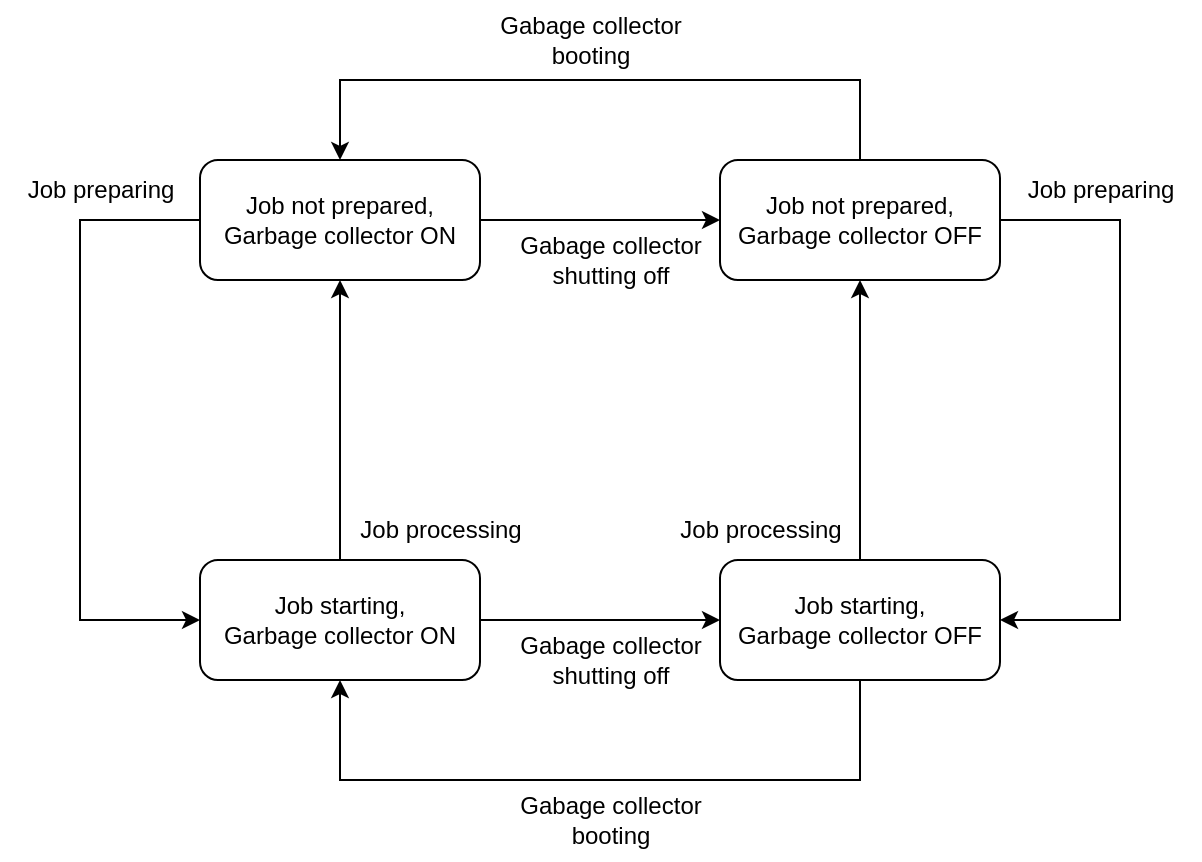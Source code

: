 <mxfile version="20.3.0" type="device"><diagram id="4E6XOyxuxo8X5y9IPj7y" name="Pagina-4"><mxGraphModel dx="1278" dy="641" grid="1" gridSize="10" guides="1" tooltips="1" connect="1" arrows="1" fold="1" page="1" pageScale="1" pageWidth="827" pageHeight="1169" math="0" shadow="0"><root><mxCell id="0"/><mxCell id="1" parent="0"/><mxCell id="58V7W-2LZyLeeuZuZ330-3" value="" style="edgeStyle=orthogonalEdgeStyle;rounded=0;orthogonalLoop=1;jettySize=auto;html=1;" edge="1" parent="1" source="58V7W-2LZyLeeuZuZ330-1" target="58V7W-2LZyLeeuZuZ330-2"><mxGeometry relative="1" as="geometry"/></mxCell><mxCell id="58V7W-2LZyLeeuZuZ330-15" style="edgeStyle=orthogonalEdgeStyle;rounded=0;orthogonalLoop=1;jettySize=auto;html=1;" edge="1" parent="1" source="58V7W-2LZyLeeuZuZ330-1" target="58V7W-2LZyLeeuZuZ330-6"><mxGeometry relative="1" as="geometry"><Array as="points"><mxPoint x="80" y="150"/><mxPoint x="80" y="350"/></Array></mxGeometry></mxCell><mxCell id="58V7W-2LZyLeeuZuZ330-1" value="Job not prepared,&lt;br&gt;Garbage collector ON" style="rounded=1;whiteSpace=wrap;html=1;" vertex="1" parent="1"><mxGeometry x="140" y="120" width="140" height="60" as="geometry"/></mxCell><mxCell id="58V7W-2LZyLeeuZuZ330-4" style="edgeStyle=orthogonalEdgeStyle;rounded=0;orthogonalLoop=1;jettySize=auto;html=1;" edge="1" parent="1" source="58V7W-2LZyLeeuZuZ330-2" target="58V7W-2LZyLeeuZuZ330-1"><mxGeometry relative="1" as="geometry"><Array as="points"><mxPoint x="470" y="80"/><mxPoint x="210" y="80"/></Array></mxGeometry></mxCell><mxCell id="58V7W-2LZyLeeuZuZ330-17" style="edgeStyle=orthogonalEdgeStyle;rounded=0;orthogonalLoop=1;jettySize=auto;html=1;" edge="1" parent="1" source="58V7W-2LZyLeeuZuZ330-2" target="58V7W-2LZyLeeuZuZ330-8"><mxGeometry relative="1" as="geometry"><Array as="points"><mxPoint x="600" y="150"/><mxPoint x="600" y="350"/></Array></mxGeometry></mxCell><mxCell id="58V7W-2LZyLeeuZuZ330-2" value="Job not prepared,&lt;br&gt;Garbage collector OFF" style="whiteSpace=wrap;html=1;rounded=1;" vertex="1" parent="1"><mxGeometry x="400" y="120" width="140" height="60" as="geometry"/></mxCell><mxCell id="58V7W-2LZyLeeuZuZ330-5" value="" style="edgeStyle=orthogonalEdgeStyle;rounded=0;orthogonalLoop=1;jettySize=auto;html=1;" edge="1" parent="1" source="58V7W-2LZyLeeuZuZ330-6" target="58V7W-2LZyLeeuZuZ330-8"><mxGeometry relative="1" as="geometry"/></mxCell><mxCell id="58V7W-2LZyLeeuZuZ330-14" style="edgeStyle=orthogonalEdgeStyle;rounded=0;orthogonalLoop=1;jettySize=auto;html=1;" edge="1" parent="1" source="58V7W-2LZyLeeuZuZ330-6" target="58V7W-2LZyLeeuZuZ330-1"><mxGeometry relative="1" as="geometry"/></mxCell><mxCell id="58V7W-2LZyLeeuZuZ330-6" value="Job starting,&lt;br&gt;Garbage collector ON" style="rounded=1;whiteSpace=wrap;html=1;" vertex="1" parent="1"><mxGeometry x="140" y="320" width="140" height="60" as="geometry"/></mxCell><mxCell id="58V7W-2LZyLeeuZuZ330-7" style="edgeStyle=orthogonalEdgeStyle;rounded=0;orthogonalLoop=1;jettySize=auto;html=1;" edge="1" parent="1" source="58V7W-2LZyLeeuZuZ330-8" target="58V7W-2LZyLeeuZuZ330-6"><mxGeometry relative="1" as="geometry"><Array as="points"><mxPoint x="470" y="430"/><mxPoint x="210" y="430"/></Array></mxGeometry></mxCell><mxCell id="58V7W-2LZyLeeuZuZ330-16" style="edgeStyle=orthogonalEdgeStyle;rounded=0;orthogonalLoop=1;jettySize=auto;html=1;" edge="1" parent="1" source="58V7W-2LZyLeeuZuZ330-8" target="58V7W-2LZyLeeuZuZ330-2"><mxGeometry relative="1" as="geometry"/></mxCell><mxCell id="58V7W-2LZyLeeuZuZ330-8" value="Job starting,&lt;br&gt;Garbage collector OFF" style="whiteSpace=wrap;html=1;rounded=1;" vertex="1" parent="1"><mxGeometry x="400" y="320" width="140" height="60" as="geometry"/></mxCell><mxCell id="58V7W-2LZyLeeuZuZ330-10" value="Job preparing" style="text;html=1;align=center;verticalAlign=middle;resizable=0;points=[];autosize=1;strokeColor=none;fillColor=none;" vertex="1" parent="1"><mxGeometry x="540" y="120" width="100" height="30" as="geometry"/></mxCell><mxCell id="58V7W-2LZyLeeuZuZ330-11" value="Job preparing" style="text;html=1;align=center;verticalAlign=middle;resizable=0;points=[];autosize=1;strokeColor=none;fillColor=none;" vertex="1" parent="1"><mxGeometry x="40" y="120" width="100" height="30" as="geometry"/></mxCell><mxCell id="58V7W-2LZyLeeuZuZ330-12" value="Job processing" style="text;html=1;align=center;verticalAlign=middle;resizable=0;points=[];autosize=1;strokeColor=none;fillColor=none;" vertex="1" parent="1"><mxGeometry x="210" y="290" width="100" height="30" as="geometry"/></mxCell><mxCell id="58V7W-2LZyLeeuZuZ330-13" value="Job processing" style="text;html=1;align=center;verticalAlign=middle;resizable=0;points=[];autosize=1;strokeColor=none;fillColor=none;" vertex="1" parent="1"><mxGeometry x="370" y="290" width="100" height="30" as="geometry"/></mxCell><mxCell id="58V7W-2LZyLeeuZuZ330-19" value="Gabage collector&lt;br&gt;shutting off" style="text;html=1;align=center;verticalAlign=middle;resizable=0;points=[];autosize=1;strokeColor=none;fillColor=none;" vertex="1" parent="1"><mxGeometry x="290" y="150" width="110" height="40" as="geometry"/></mxCell><mxCell id="58V7W-2LZyLeeuZuZ330-20" value="Gabage collector&lt;br&gt;shutting off" style="text;html=1;align=center;verticalAlign=middle;resizable=0;points=[];autosize=1;strokeColor=none;fillColor=none;" vertex="1" parent="1"><mxGeometry x="290" y="350" width="110" height="40" as="geometry"/></mxCell><mxCell id="58V7W-2LZyLeeuZuZ330-21" value="Gabage collector&lt;br&gt;booting" style="text;html=1;align=center;verticalAlign=middle;resizable=0;points=[];autosize=1;strokeColor=none;fillColor=none;" vertex="1" parent="1"><mxGeometry x="290" y="430" width="110" height="40" as="geometry"/></mxCell><mxCell id="58V7W-2LZyLeeuZuZ330-22" value="Gabage collector&lt;br&gt;booting" style="text;html=1;align=center;verticalAlign=middle;resizable=0;points=[];autosize=1;strokeColor=none;fillColor=none;" vertex="1" parent="1"><mxGeometry x="280" y="40" width="110" height="40" as="geometry"/></mxCell></root></mxGraphModel></diagram></mxfile>